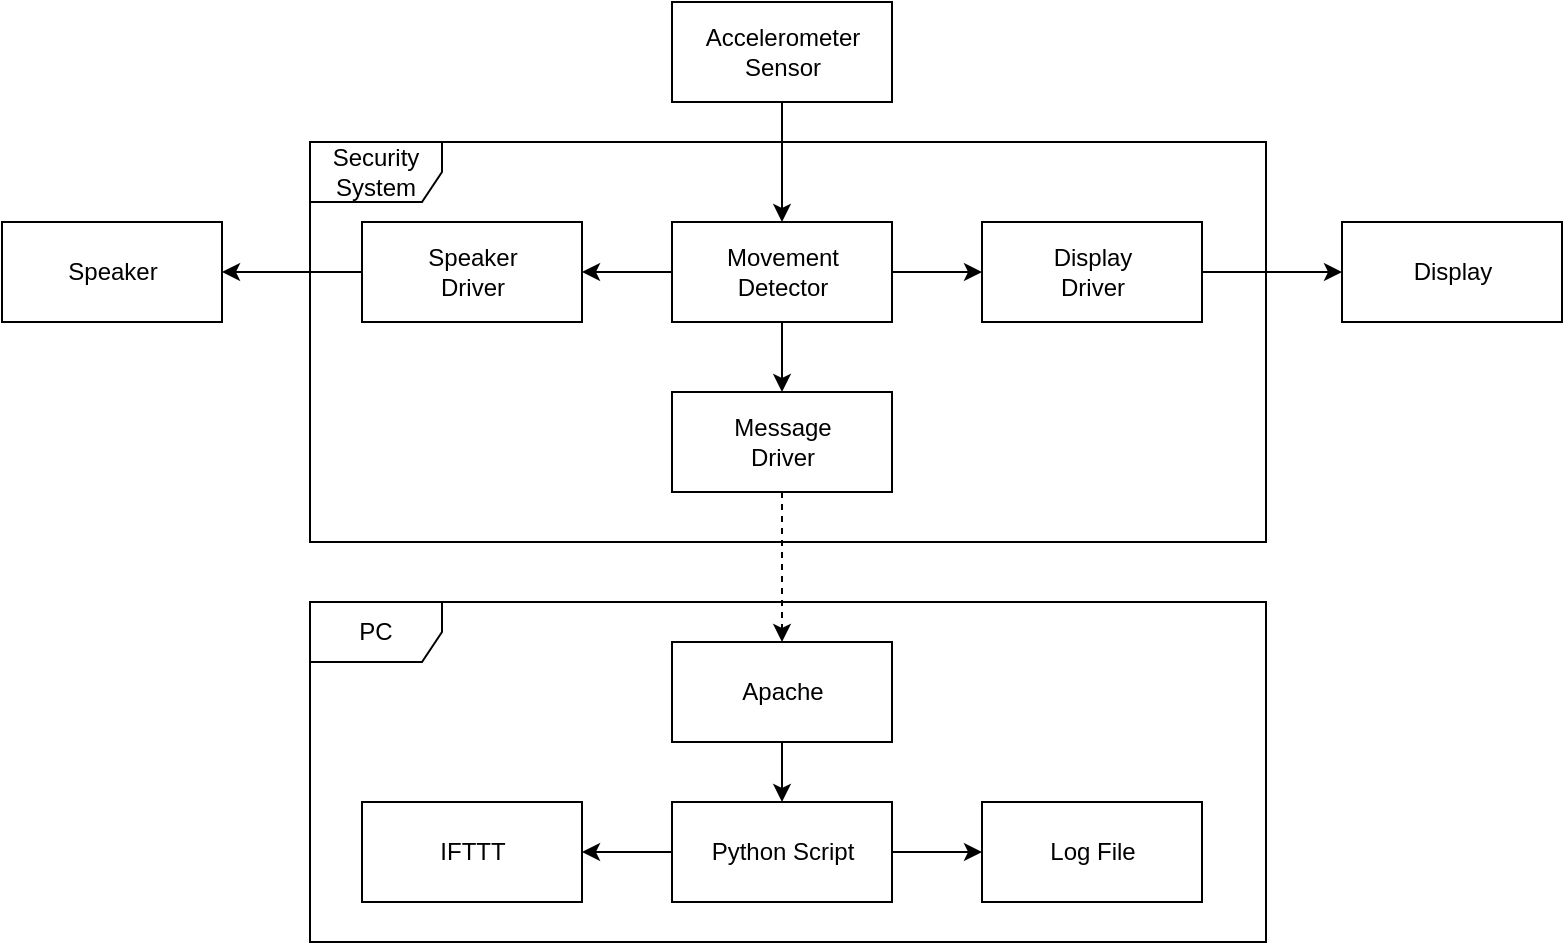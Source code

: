 <mxfile version="12.1.8" type="device" pages="1"><diagram id="KgNtq9fz4N_qxAlq5LdL" name="Page-1"><mxGraphModel dx="1408" dy="780" grid="1" gridSize="10" guides="1" tooltips="1" connect="1" arrows="1" fold="1" page="1" pageScale="1" pageWidth="850" pageHeight="1100" math="0" shadow="0"><root><mxCell id="0"/><mxCell id="1" parent="0"/><mxCell id="ZRiAFa9oz6VbljWvmLh_-3" value="PC" style="shape=umlFrame;whiteSpace=wrap;html=1;width=66;height=30;" vertex="1" parent="1"><mxGeometry x="189" y="340" width="478" height="170" as="geometry"/></mxCell><mxCell id="U1RmN5qdxOTOBWA4jPMZ-12" value="Security&lt;br&gt;System" style="shape=umlFrame;whiteSpace=wrap;html=1;width=66;height=30;" parent="1" vertex="1"><mxGeometry x="189" y="110" width="478" height="200" as="geometry"/></mxCell><mxCell id="U1RmN5qdxOTOBWA4jPMZ-13" style="edgeStyle=orthogonalEdgeStyle;rounded=0;orthogonalLoop=1;jettySize=auto;html=1;exitX=1;exitY=0.5;exitDx=0;exitDy=0;entryX=0;entryY=0.5;entryDx=0;entryDy=0;" parent="1" source="U1RmN5qdxOTOBWA4jPMZ-1" target="U1RmN5qdxOTOBWA4jPMZ-5" edge="1"><mxGeometry relative="1" as="geometry"/></mxCell><mxCell id="U1RmN5qdxOTOBWA4jPMZ-1" value="Display&lt;br&gt;Driver" style="html=1;" parent="1" vertex="1"><mxGeometry x="525" y="150" width="110" height="50" as="geometry"/></mxCell><mxCell id="U1RmN5qdxOTOBWA4jPMZ-14" style="edgeStyle=orthogonalEdgeStyle;rounded=0;orthogonalLoop=1;jettySize=auto;html=1;exitX=1;exitY=0.5;exitDx=0;exitDy=0;entryX=0;entryY=0.5;entryDx=0;entryDy=0;" parent="1" source="U1RmN5qdxOTOBWA4jPMZ-2" target="U1RmN5qdxOTOBWA4jPMZ-1" edge="1"><mxGeometry relative="1" as="geometry"/></mxCell><mxCell id="U1RmN5qdxOTOBWA4jPMZ-15" style="edgeStyle=orthogonalEdgeStyle;rounded=0;orthogonalLoop=1;jettySize=auto;html=1;exitX=0.5;exitY=1;exitDx=0;exitDy=0;entryX=0.5;entryY=0;entryDx=0;entryDy=0;" parent="1" source="U1RmN5qdxOTOBWA4jPMZ-2" target="U1RmN5qdxOTOBWA4jPMZ-4" edge="1"><mxGeometry relative="1" as="geometry"/></mxCell><mxCell id="U1RmN5qdxOTOBWA4jPMZ-16" style="edgeStyle=orthogonalEdgeStyle;rounded=0;orthogonalLoop=1;jettySize=auto;html=1;exitX=0;exitY=0.5;exitDx=0;exitDy=0;entryX=1;entryY=0.5;entryDx=0;entryDy=0;" parent="1" source="U1RmN5qdxOTOBWA4jPMZ-2" target="U1RmN5qdxOTOBWA4jPMZ-3" edge="1"><mxGeometry relative="1" as="geometry"/></mxCell><mxCell id="U1RmN5qdxOTOBWA4jPMZ-2" value="Movement&lt;br&gt;Detector" style="html=1;" parent="1" vertex="1"><mxGeometry x="370" y="150" width="110" height="50" as="geometry"/></mxCell><mxCell id="U1RmN5qdxOTOBWA4jPMZ-21" style="edgeStyle=orthogonalEdgeStyle;rounded=0;orthogonalLoop=1;jettySize=auto;html=1;exitX=0;exitY=0.5;exitDx=0;exitDy=0;entryX=1;entryY=0.5;entryDx=0;entryDy=0;" parent="1" source="U1RmN5qdxOTOBWA4jPMZ-3" target="U1RmN5qdxOTOBWA4jPMZ-6" edge="1"><mxGeometry relative="1" as="geometry"/></mxCell><mxCell id="U1RmN5qdxOTOBWA4jPMZ-3" value="Speaker&lt;br&gt;Driver" style="html=1;" parent="1" vertex="1"><mxGeometry x="215" y="150" width="110" height="50" as="geometry"/></mxCell><mxCell id="U1RmN5qdxOTOBWA4jPMZ-17" style="edgeStyle=orthogonalEdgeStyle;rounded=0;orthogonalLoop=1;jettySize=auto;html=1;exitX=0.5;exitY=1;exitDx=0;exitDy=0;entryX=0.5;entryY=0;entryDx=0;entryDy=0;dashed=1;" parent="1" source="U1RmN5qdxOTOBWA4jPMZ-4" target="U1RmN5qdxOTOBWA4jPMZ-7" edge="1"><mxGeometry relative="1" as="geometry"/></mxCell><mxCell id="U1RmN5qdxOTOBWA4jPMZ-4" value="Message&lt;br&gt;Driver" style="html=1;" parent="1" vertex="1"><mxGeometry x="370" y="235" width="110" height="50" as="geometry"/></mxCell><mxCell id="U1RmN5qdxOTOBWA4jPMZ-5" value="Display" style="html=1;" parent="1" vertex="1"><mxGeometry x="705" y="150" width="110" height="50" as="geometry"/></mxCell><mxCell id="U1RmN5qdxOTOBWA4jPMZ-6" value="Speaker" style="html=1;" parent="1" vertex="1"><mxGeometry x="35" y="150" width="110" height="50" as="geometry"/></mxCell><mxCell id="U1RmN5qdxOTOBWA4jPMZ-18" style="edgeStyle=orthogonalEdgeStyle;rounded=0;orthogonalLoop=1;jettySize=auto;html=1;exitX=0.5;exitY=1;exitDx=0;exitDy=0;entryX=0.5;entryY=0;entryDx=0;entryDy=0;" parent="1" source="U1RmN5qdxOTOBWA4jPMZ-7" target="U1RmN5qdxOTOBWA4jPMZ-8" edge="1"><mxGeometry relative="1" as="geometry"/></mxCell><mxCell id="U1RmN5qdxOTOBWA4jPMZ-7" value="Apache" style="html=1;" parent="1" vertex="1"><mxGeometry x="370" y="360" width="110" height="50" as="geometry"/></mxCell><mxCell id="U1RmN5qdxOTOBWA4jPMZ-19" style="edgeStyle=orthogonalEdgeStyle;rounded=0;orthogonalLoop=1;jettySize=auto;html=1;exitX=0;exitY=0.5;exitDx=0;exitDy=0;entryX=1;entryY=0.5;entryDx=0;entryDy=0;" parent="1" source="U1RmN5qdxOTOBWA4jPMZ-8" target="U1RmN5qdxOTOBWA4jPMZ-9" edge="1"><mxGeometry relative="1" as="geometry"/></mxCell><mxCell id="U1RmN5qdxOTOBWA4jPMZ-20" style="edgeStyle=orthogonalEdgeStyle;rounded=0;orthogonalLoop=1;jettySize=auto;html=1;exitX=1;exitY=0.5;exitDx=0;exitDy=0;entryX=0;entryY=0.5;entryDx=0;entryDy=0;" parent="1" source="U1RmN5qdxOTOBWA4jPMZ-8" target="U1RmN5qdxOTOBWA4jPMZ-10" edge="1"><mxGeometry relative="1" as="geometry"/></mxCell><mxCell id="U1RmN5qdxOTOBWA4jPMZ-8" value="Python Script" style="html=1;" parent="1" vertex="1"><mxGeometry x="370" y="440" width="110" height="50" as="geometry"/></mxCell><mxCell id="U1RmN5qdxOTOBWA4jPMZ-9" value="IFTTT" style="html=1;" parent="1" vertex="1"><mxGeometry x="215" y="440" width="110" height="50" as="geometry"/></mxCell><mxCell id="U1RmN5qdxOTOBWA4jPMZ-10" value="Log File" style="html=1;" parent="1" vertex="1"><mxGeometry x="525" y="440" width="110" height="50" as="geometry"/></mxCell><mxCell id="ZRiAFa9oz6VbljWvmLh_-2" style="edgeStyle=orthogonalEdgeStyle;rounded=0;orthogonalLoop=1;jettySize=auto;html=1;exitX=0.5;exitY=1;exitDx=0;exitDy=0;entryX=0.5;entryY=0;entryDx=0;entryDy=0;" edge="1" parent="1" source="ZRiAFa9oz6VbljWvmLh_-1" target="U1RmN5qdxOTOBWA4jPMZ-2"><mxGeometry relative="1" as="geometry"/></mxCell><mxCell id="ZRiAFa9oz6VbljWvmLh_-1" value="Accelerometer&lt;br&gt;Sensor" style="html=1;" vertex="1" parent="1"><mxGeometry x="370" y="40" width="110" height="50" as="geometry"/></mxCell></root></mxGraphModel></diagram></mxfile>